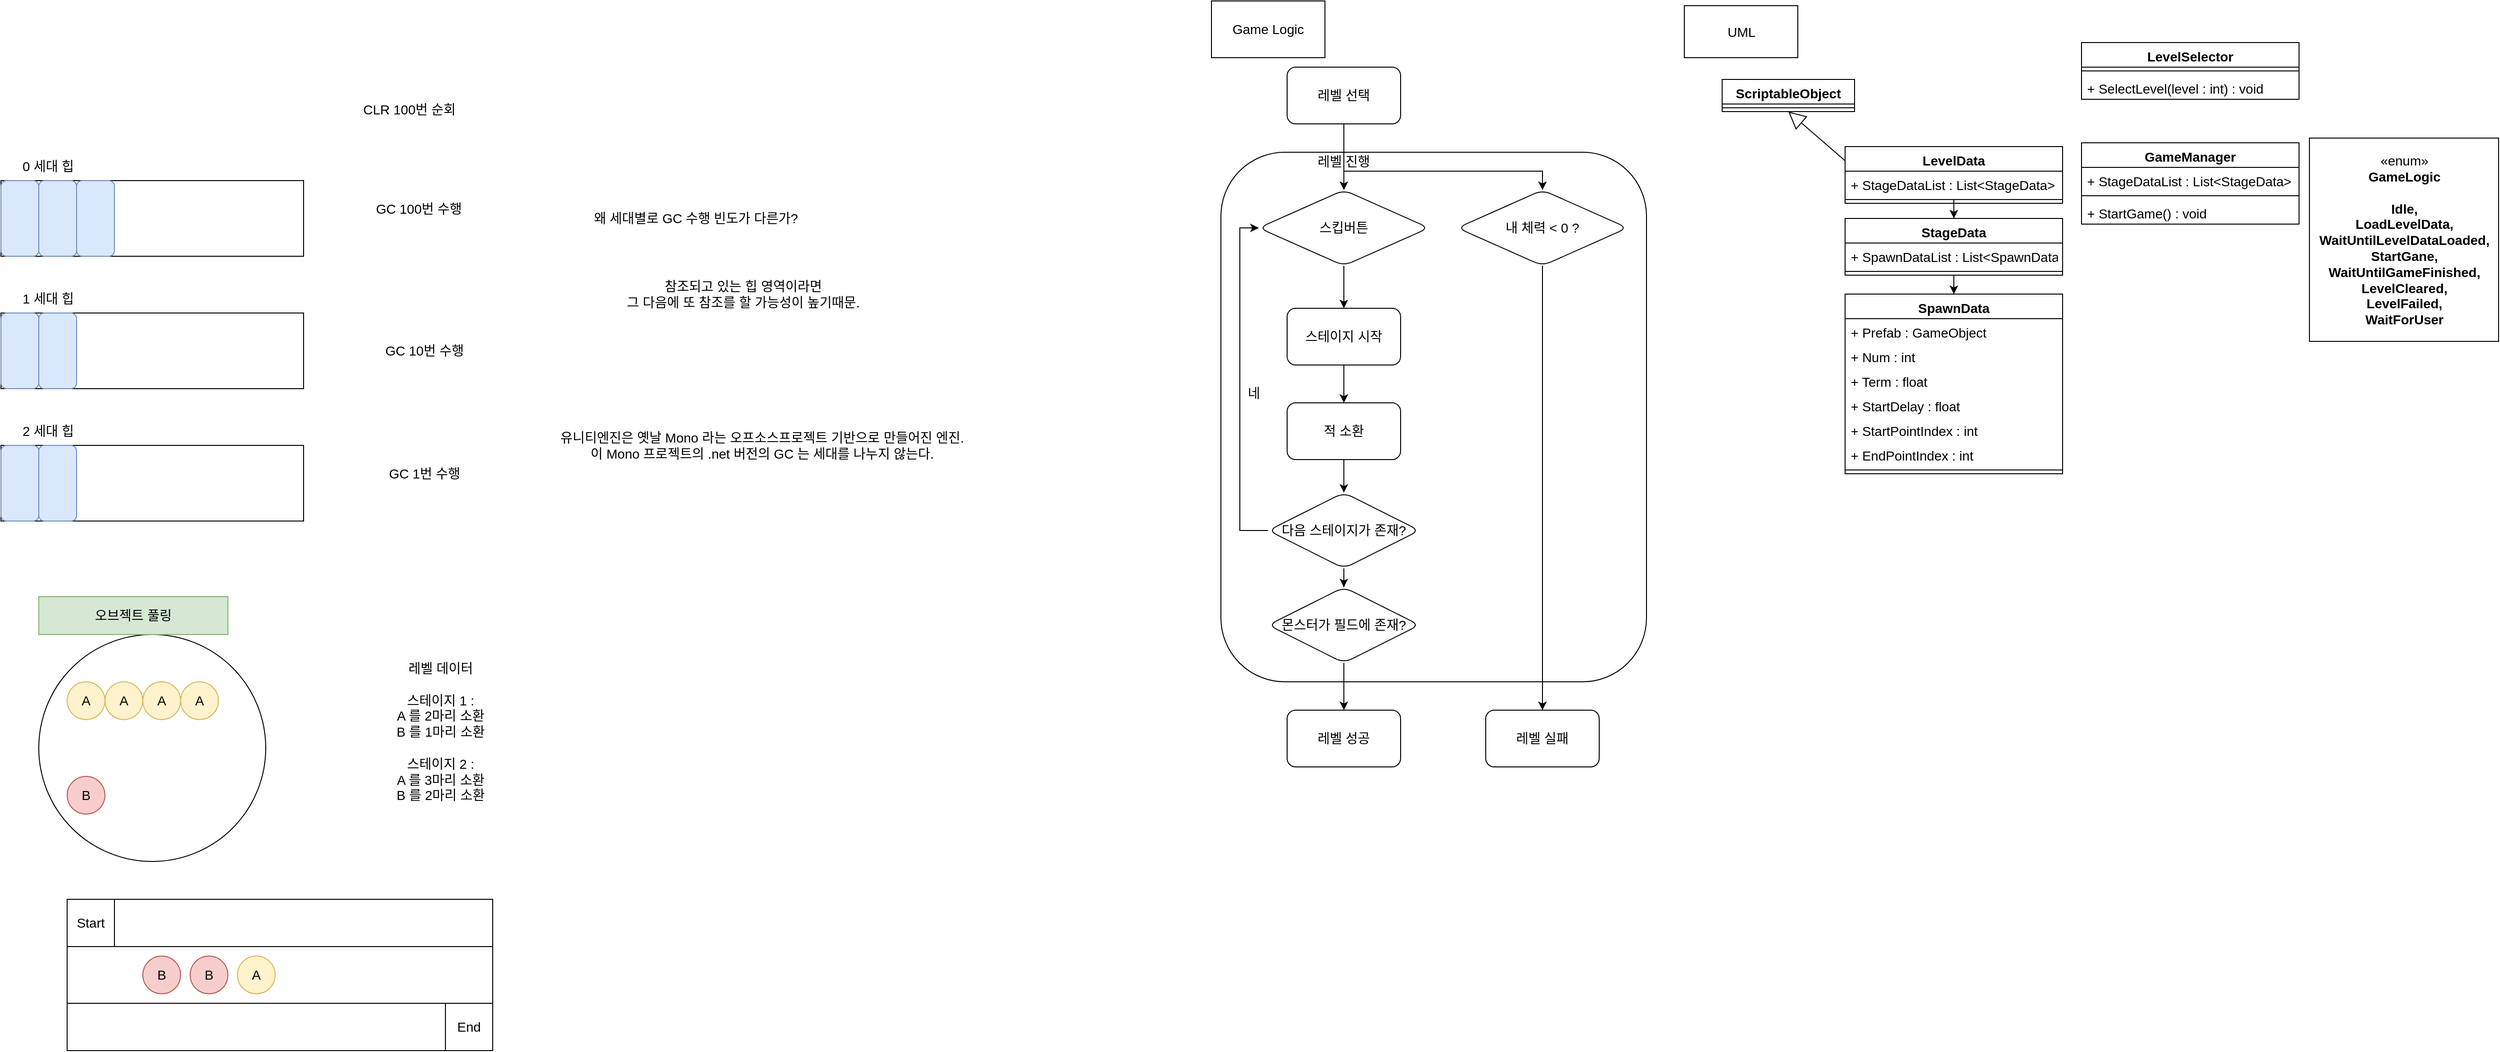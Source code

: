 <mxfile version="20.6.0" type="device"><diagram id="C5RBs43oDa-KdzZeNtuy" name="Page-1"><mxGraphModel dx="1422" dy="794" grid="1" gridSize="10" guides="1" tooltips="1" connect="1" arrows="1" fold="1" page="1" pageScale="1" pageWidth="827" pageHeight="1169" math="0" shadow="0"><root><mxCell id="WIyWlLk6GJQsqaUBKTNV-0"/><mxCell id="WIyWlLk6GJQsqaUBKTNV-1" parent="WIyWlLk6GJQsqaUBKTNV-0"/><mxCell id="pbk6zQCBgPkRRvfDJ1am-59" value="" style="rounded=1;whiteSpace=wrap;html=1;fontSize=14;" vertex="1" parent="WIyWlLk6GJQsqaUBKTNV-1"><mxGeometry x="1330" y="170" width="450" height="560" as="geometry"/></mxCell><mxCell id="pbk6zQCBgPkRRvfDJ1am-41" value="" style="rounded=0;whiteSpace=wrap;html=1;fontSize=14;" vertex="1" parent="WIyWlLk6GJQsqaUBKTNV-1"><mxGeometry x="110" y="960" width="450" height="160" as="geometry"/></mxCell><mxCell id="pbk6zQCBgPkRRvfDJ1am-42" value="Start" style="rounded=0;whiteSpace=wrap;html=1;fontSize=14;" vertex="1" parent="WIyWlLk6GJQsqaUBKTNV-1"><mxGeometry x="110" y="960" width="50" height="50" as="geometry"/></mxCell><mxCell id="pbk6zQCBgPkRRvfDJ1am-43" value="End" style="rounded=0;whiteSpace=wrap;html=1;fontSize=14;" vertex="1" parent="WIyWlLk6GJQsqaUBKTNV-1"><mxGeometry x="510" y="1070" width="50" height="50" as="geometry"/></mxCell><mxCell id="pbk6zQCBgPkRRvfDJ1am-44" value="" style="rounded=0;whiteSpace=wrap;html=1;fontSize=14;" vertex="1" parent="WIyWlLk6GJQsqaUBKTNV-1"><mxGeometry x="110" y="1010" width="450" height="60" as="geometry"/></mxCell><mxCell id="pbk6zQCBgPkRRvfDJ1am-109" style="edgeStyle=orthogonalEdgeStyle;rounded=0;orthogonalLoop=1;jettySize=auto;html=1;fontSize=14;" edge="1" parent="WIyWlLk6GJQsqaUBKTNV-1" source="pbk6zQCBgPkRRvfDJ1am-0" target="pbk6zQCBgPkRRvfDJ1am-90"><mxGeometry relative="1" as="geometry"/></mxCell><mxCell id="pbk6zQCBgPkRRvfDJ1am-0" value="LevelData" style="swimlane;fontStyle=1;align=center;verticalAlign=top;childLayout=stackLayout;horizontal=1;startSize=26;horizontalStack=0;resizeParent=1;resizeParentMax=0;resizeLast=0;collapsible=1;marginBottom=0;fontSize=14;" vertex="1" parent="WIyWlLk6GJQsqaUBKTNV-1"><mxGeometry x="1990" y="164" width="230" height="60" as="geometry"/></mxCell><mxCell id="pbk6zQCBgPkRRvfDJ1am-1" value="+ StageDataList : List&lt;StageData&gt;" style="text;strokeColor=none;fillColor=none;align=left;verticalAlign=top;spacingLeft=4;spacingRight=4;overflow=hidden;rotatable=0;points=[[0,0.5],[1,0.5]];portConstraint=eastwest;fontSize=14;" vertex="1" parent="pbk6zQCBgPkRRvfDJ1am-0"><mxGeometry y="26" width="230" height="26" as="geometry"/></mxCell><mxCell id="pbk6zQCBgPkRRvfDJ1am-2" value="" style="line;strokeWidth=1;fillColor=none;align=left;verticalAlign=middle;spacingTop=-1;spacingLeft=3;spacingRight=3;rotatable=0;labelPosition=right;points=[];portConstraint=eastwest;strokeColor=inherit;" vertex="1" parent="pbk6zQCBgPkRRvfDJ1am-0"><mxGeometry y="52" width="230" height="8" as="geometry"/></mxCell><mxCell id="pbk6zQCBgPkRRvfDJ1am-4" value="" style="rounded=0;whiteSpace=wrap;html=1;fontSize=14;" vertex="1" parent="WIyWlLk6GJQsqaUBKTNV-1"><mxGeometry x="40" y="200" width="320" height="80" as="geometry"/></mxCell><mxCell id="pbk6zQCBgPkRRvfDJ1am-5" value="0 세대 힙" style="text;html=1;strokeColor=none;fillColor=none;align=center;verticalAlign=middle;whiteSpace=wrap;rounded=0;fontSize=14;" vertex="1" parent="WIyWlLk6GJQsqaUBKTNV-1"><mxGeometry x="40" y="170" width="100" height="30" as="geometry"/></mxCell><mxCell id="pbk6zQCBgPkRRvfDJ1am-8" value="" style="rounded=0;whiteSpace=wrap;html=1;fontSize=14;" vertex="1" parent="WIyWlLk6GJQsqaUBKTNV-1"><mxGeometry x="40" y="340" width="320" height="80" as="geometry"/></mxCell><mxCell id="pbk6zQCBgPkRRvfDJ1am-9" value="1 세대 힙" style="text;html=1;strokeColor=none;fillColor=none;align=center;verticalAlign=middle;whiteSpace=wrap;rounded=0;fontSize=14;" vertex="1" parent="WIyWlLk6GJQsqaUBKTNV-1"><mxGeometry x="40" y="310" width="100" height="30" as="geometry"/></mxCell><mxCell id="pbk6zQCBgPkRRvfDJ1am-10" value="" style="rounded=0;whiteSpace=wrap;html=1;fontSize=14;" vertex="1" parent="WIyWlLk6GJQsqaUBKTNV-1"><mxGeometry x="40" y="480" width="320" height="80" as="geometry"/></mxCell><mxCell id="pbk6zQCBgPkRRvfDJ1am-11" value="2 세대 힙" style="text;html=1;strokeColor=none;fillColor=none;align=center;verticalAlign=middle;whiteSpace=wrap;rounded=0;fontSize=14;" vertex="1" parent="WIyWlLk6GJQsqaUBKTNV-1"><mxGeometry x="40" y="450" width="100" height="30" as="geometry"/></mxCell><mxCell id="pbk6zQCBgPkRRvfDJ1am-12" value="" style="rounded=1;whiteSpace=wrap;html=1;fontSize=14;fillColor=#dae8fc;strokeColor=#6c8ebf;" vertex="1" parent="WIyWlLk6GJQsqaUBKTNV-1"><mxGeometry x="40" y="200" width="40" height="80" as="geometry"/></mxCell><mxCell id="pbk6zQCBgPkRRvfDJ1am-14" value="" style="rounded=1;whiteSpace=wrap;html=1;fontSize=14;fillColor=#dae8fc;strokeColor=#6c8ebf;" vertex="1" parent="WIyWlLk6GJQsqaUBKTNV-1"><mxGeometry x="40" y="340" width="40" height="80" as="geometry"/></mxCell><mxCell id="pbk6zQCBgPkRRvfDJ1am-15" value="" style="rounded=1;whiteSpace=wrap;html=1;fontSize=14;fillColor=#dae8fc;strokeColor=#6c8ebf;" vertex="1" parent="WIyWlLk6GJQsqaUBKTNV-1"><mxGeometry x="40" y="480" width="40" height="80" as="geometry"/></mxCell><mxCell id="pbk6zQCBgPkRRvfDJ1am-16" value="" style="rounded=1;whiteSpace=wrap;html=1;fontSize=14;fillColor=#dae8fc;strokeColor=#6c8ebf;" vertex="1" parent="WIyWlLk6GJQsqaUBKTNV-1"><mxGeometry x="80" y="480" width="40" height="80" as="geometry"/></mxCell><mxCell id="pbk6zQCBgPkRRvfDJ1am-17" value="" style="rounded=1;whiteSpace=wrap;html=1;fontSize=14;fillColor=#dae8fc;strokeColor=#6c8ebf;" vertex="1" parent="WIyWlLk6GJQsqaUBKTNV-1"><mxGeometry x="80" y="340" width="40" height="80" as="geometry"/></mxCell><mxCell id="pbk6zQCBgPkRRvfDJ1am-18" value="" style="rounded=1;whiteSpace=wrap;html=1;fontSize=14;fillColor=#dae8fc;strokeColor=#6c8ebf;" vertex="1" parent="WIyWlLk6GJQsqaUBKTNV-1"><mxGeometry x="80" y="200" width="40" height="80" as="geometry"/></mxCell><mxCell id="pbk6zQCBgPkRRvfDJ1am-19" value="" style="rounded=1;whiteSpace=wrap;html=1;fontSize=14;fillColor=#dae8fc;strokeColor=#6c8ebf;" vertex="1" parent="WIyWlLk6GJQsqaUBKTNV-1"><mxGeometry x="120" y="200" width="40" height="80" as="geometry"/></mxCell><mxCell id="pbk6zQCBgPkRRvfDJ1am-20" value="CLR 100번 순회" style="text;html=1;strokeColor=none;fillColor=none;align=center;verticalAlign=middle;whiteSpace=wrap;rounded=0;fontSize=14;" vertex="1" parent="WIyWlLk6GJQsqaUBKTNV-1"><mxGeometry x="414" y="110" width="116" height="30" as="geometry"/></mxCell><mxCell id="pbk6zQCBgPkRRvfDJ1am-21" value="GC 100번 수행" style="text;html=1;strokeColor=none;fillColor=none;align=center;verticalAlign=middle;whiteSpace=wrap;rounded=0;fontSize=14;" vertex="1" parent="WIyWlLk6GJQsqaUBKTNV-1"><mxGeometry x="414" y="210" width="136" height="40" as="geometry"/></mxCell><mxCell id="pbk6zQCBgPkRRvfDJ1am-22" value="GC 10번 수행" style="text;html=1;strokeColor=none;fillColor=none;align=center;verticalAlign=middle;whiteSpace=wrap;rounded=0;fontSize=14;" vertex="1" parent="WIyWlLk6GJQsqaUBKTNV-1"><mxGeometry x="420" y="360" width="136" height="40" as="geometry"/></mxCell><mxCell id="pbk6zQCBgPkRRvfDJ1am-23" value="GC 1번 수행" style="text;html=1;strokeColor=none;fillColor=none;align=center;verticalAlign=middle;whiteSpace=wrap;rounded=0;fontSize=14;" vertex="1" parent="WIyWlLk6GJQsqaUBKTNV-1"><mxGeometry x="420" y="490" width="136" height="40" as="geometry"/></mxCell><mxCell id="pbk6zQCBgPkRRvfDJ1am-24" value="왜 세대별로 GC 수행 빈도가 다른가?" style="text;html=1;strokeColor=none;fillColor=none;align=center;verticalAlign=middle;whiteSpace=wrap;rounded=0;fontSize=14;" vertex="1" parent="WIyWlLk6GJQsqaUBKTNV-1"><mxGeometry x="640" y="220" width="270" height="40" as="geometry"/></mxCell><mxCell id="pbk6zQCBgPkRRvfDJ1am-25" value="참조되고 있는 힙 영역이라면&lt;br&gt;그 다음에 또 참조를 할 가능성이 높기때문." style="text;html=1;strokeColor=none;fillColor=none;align=center;verticalAlign=middle;whiteSpace=wrap;rounded=0;fontSize=14;" vertex="1" parent="WIyWlLk6GJQsqaUBKTNV-1"><mxGeometry x="640" y="290" width="370" height="60" as="geometry"/></mxCell><mxCell id="pbk6zQCBgPkRRvfDJ1am-26" value="유니티엔진은 옛날 Mono 라는 오프소스프로젝트 기반으로 만들어진 엔진.&lt;br&gt;이 Mono 프로젝트의 .net 버전의 GC 는 세대를 나누지 않는다." style="text;html=1;strokeColor=none;fillColor=none;align=center;verticalAlign=middle;whiteSpace=wrap;rounded=0;fontSize=14;" vertex="1" parent="WIyWlLk6GJQsqaUBKTNV-1"><mxGeometry x="580" y="450" width="530" height="60" as="geometry"/></mxCell><mxCell id="pbk6zQCBgPkRRvfDJ1am-27" value="" style="ellipse;whiteSpace=wrap;html=1;aspect=fixed;fontSize=14;" vertex="1" parent="WIyWlLk6GJQsqaUBKTNV-1"><mxGeometry x="80" y="680" width="240" height="240" as="geometry"/></mxCell><mxCell id="pbk6zQCBgPkRRvfDJ1am-28" value="오브젝트 풀링" style="text;html=1;strokeColor=#82b366;fillColor=#d5e8d4;align=center;verticalAlign=middle;whiteSpace=wrap;rounded=0;fontSize=14;" vertex="1" parent="WIyWlLk6GJQsqaUBKTNV-1"><mxGeometry x="80" y="640" width="200" height="40" as="geometry"/></mxCell><mxCell id="pbk6zQCBgPkRRvfDJ1am-29" value="A" style="ellipse;whiteSpace=wrap;html=1;aspect=fixed;fontSize=14;fillColor=#fff2cc;strokeColor=#d6b656;" vertex="1" parent="WIyWlLk6GJQsqaUBKTNV-1"><mxGeometry x="290" y="1020" width="40" height="40" as="geometry"/></mxCell><mxCell id="pbk6zQCBgPkRRvfDJ1am-30" value="레벨 데이터&lt;br&gt;&lt;br&gt;스테이지 1 : &lt;br&gt;A 를 2마리 소환&lt;br&gt;B 를 1마리 소환&lt;br&gt;&lt;br&gt;스테이지 2 :&lt;br&gt;A 를 3마리 소환&lt;br&gt;B 를 2마리 소환" style="text;html=1;strokeColor=none;fillColor=none;align=center;verticalAlign=middle;whiteSpace=wrap;rounded=0;fontSize=14;" vertex="1" parent="WIyWlLk6GJQsqaUBKTNV-1"><mxGeometry x="370" y="670" width="270" height="225" as="geometry"/></mxCell><mxCell id="pbk6zQCBgPkRRvfDJ1am-34" value="A" style="ellipse;whiteSpace=wrap;html=1;aspect=fixed;fontSize=14;fillColor=#fff2cc;strokeColor=#d6b656;" vertex="1" parent="WIyWlLk6GJQsqaUBKTNV-1"><mxGeometry x="230" y="730" width="40" height="40" as="geometry"/></mxCell><mxCell id="pbk6zQCBgPkRRvfDJ1am-35" value="A" style="ellipse;whiteSpace=wrap;html=1;aspect=fixed;fontSize=14;fillColor=#fff2cc;strokeColor=#d6b656;" vertex="1" parent="WIyWlLk6GJQsqaUBKTNV-1"><mxGeometry x="190" y="730" width="40" height="40" as="geometry"/></mxCell><mxCell id="pbk6zQCBgPkRRvfDJ1am-36" value="A" style="ellipse;whiteSpace=wrap;html=1;aspect=fixed;fontSize=14;fillColor=#fff2cc;strokeColor=#d6b656;" vertex="1" parent="WIyWlLk6GJQsqaUBKTNV-1"><mxGeometry x="110" y="730" width="40" height="40" as="geometry"/></mxCell><mxCell id="pbk6zQCBgPkRRvfDJ1am-37" value="A" style="ellipse;whiteSpace=wrap;html=1;aspect=fixed;fontSize=14;fillColor=#fff2cc;strokeColor=#d6b656;" vertex="1" parent="WIyWlLk6GJQsqaUBKTNV-1"><mxGeometry x="150" y="730" width="40" height="40" as="geometry"/></mxCell><mxCell id="pbk6zQCBgPkRRvfDJ1am-38" value="B" style="ellipse;whiteSpace=wrap;html=1;aspect=fixed;fontSize=14;fillColor=#f8cecc;strokeColor=#b85450;" vertex="1" parent="WIyWlLk6GJQsqaUBKTNV-1"><mxGeometry x="190" y="1020" width="40" height="40" as="geometry"/></mxCell><mxCell id="pbk6zQCBgPkRRvfDJ1am-39" value="B" style="ellipse;whiteSpace=wrap;html=1;aspect=fixed;fontSize=14;fillColor=#f8cecc;strokeColor=#b85450;" vertex="1" parent="WIyWlLk6GJQsqaUBKTNV-1"><mxGeometry x="240" y="1020" width="40" height="40" as="geometry"/></mxCell><mxCell id="pbk6zQCBgPkRRvfDJ1am-40" value="B" style="ellipse;whiteSpace=wrap;html=1;aspect=fixed;fontSize=14;fillColor=#f8cecc;strokeColor=#b85450;" vertex="1" parent="WIyWlLk6GJQsqaUBKTNV-1"><mxGeometry x="110" y="830" width="40" height="40" as="geometry"/></mxCell><mxCell id="pbk6zQCBgPkRRvfDJ1am-66" style="edgeStyle=orthogonalEdgeStyle;rounded=0;orthogonalLoop=1;jettySize=auto;html=1;fontSize=14;" edge="1" parent="WIyWlLk6GJQsqaUBKTNV-1" source="pbk6zQCBgPkRRvfDJ1am-47" target="pbk6zQCBgPkRRvfDJ1am-51"><mxGeometry relative="1" as="geometry"/></mxCell><mxCell id="pbk6zQCBgPkRRvfDJ1am-77" style="edgeStyle=orthogonalEdgeStyle;rounded=0;orthogonalLoop=1;jettySize=auto;html=1;fontSize=14;" edge="1" parent="WIyWlLk6GJQsqaUBKTNV-1" source="pbk6zQCBgPkRRvfDJ1am-47" target="pbk6zQCBgPkRRvfDJ1am-75"><mxGeometry relative="1" as="geometry"><Array as="points"><mxPoint x="1460" y="190"/><mxPoint x="1670" y="190"/></Array></mxGeometry></mxCell><mxCell id="pbk6zQCBgPkRRvfDJ1am-47" value="레벨 선택" style="rounded=1;whiteSpace=wrap;html=1;fontSize=14;" vertex="1" parent="WIyWlLk6GJQsqaUBKTNV-1"><mxGeometry x="1400" y="80" width="120" height="60" as="geometry"/></mxCell><mxCell id="pbk6zQCBgPkRRvfDJ1am-48" value="Game Logic" style="rounded=0;whiteSpace=wrap;html=1;fontSize=14;" vertex="1" parent="WIyWlLk6GJQsqaUBKTNV-1"><mxGeometry x="1320" y="10" width="120" height="60" as="geometry"/></mxCell><mxCell id="pbk6zQCBgPkRRvfDJ1am-67" style="edgeStyle=orthogonalEdgeStyle;rounded=0;orthogonalLoop=1;jettySize=auto;html=1;fontSize=14;" edge="1" parent="WIyWlLk6GJQsqaUBKTNV-1" source="pbk6zQCBgPkRRvfDJ1am-51" target="pbk6zQCBgPkRRvfDJ1am-53"><mxGeometry relative="1" as="geometry"/></mxCell><mxCell id="pbk6zQCBgPkRRvfDJ1am-51" value="스킵버튼" style="rhombus;whiteSpace=wrap;html=1;fontSize=14;rounded=1;" vertex="1" parent="WIyWlLk6GJQsqaUBKTNV-1"><mxGeometry x="1370" y="210" width="180" height="80" as="geometry"/></mxCell><mxCell id="pbk6zQCBgPkRRvfDJ1am-56" value="" style="edgeStyle=orthogonalEdgeStyle;rounded=0;orthogonalLoop=1;jettySize=auto;html=1;fontSize=14;" edge="1" parent="WIyWlLk6GJQsqaUBKTNV-1" source="pbk6zQCBgPkRRvfDJ1am-53" target="pbk6zQCBgPkRRvfDJ1am-55"><mxGeometry relative="1" as="geometry"/></mxCell><mxCell id="pbk6zQCBgPkRRvfDJ1am-53" value="스테이지 시작" style="whiteSpace=wrap;html=1;fontSize=14;rounded=1;" vertex="1" parent="WIyWlLk6GJQsqaUBKTNV-1"><mxGeometry x="1400" y="335" width="120" height="60" as="geometry"/></mxCell><mxCell id="pbk6zQCBgPkRRvfDJ1am-65" value="" style="edgeStyle=orthogonalEdgeStyle;rounded=0;orthogonalLoop=1;jettySize=auto;html=1;fontSize=14;" edge="1" parent="WIyWlLk6GJQsqaUBKTNV-1" source="pbk6zQCBgPkRRvfDJ1am-55"><mxGeometry relative="1" as="geometry"><mxPoint x="1460" y="530" as="targetPoint"/></mxGeometry></mxCell><mxCell id="pbk6zQCBgPkRRvfDJ1am-55" value="적 소환" style="whiteSpace=wrap;html=1;fontSize=14;rounded=1;" vertex="1" parent="WIyWlLk6GJQsqaUBKTNV-1"><mxGeometry x="1400" y="435" width="120" height="60" as="geometry"/></mxCell><mxCell id="pbk6zQCBgPkRRvfDJ1am-68" style="edgeStyle=orthogonalEdgeStyle;rounded=0;orthogonalLoop=1;jettySize=auto;html=1;entryX=0;entryY=0.5;entryDx=0;entryDy=0;fontSize=14;" edge="1" parent="WIyWlLk6GJQsqaUBKTNV-1" source="pbk6zQCBgPkRRvfDJ1am-57" target="pbk6zQCBgPkRRvfDJ1am-51"><mxGeometry relative="1" as="geometry"><Array as="points"><mxPoint x="1350" y="570"/><mxPoint x="1350" y="250"/></Array></mxGeometry></mxCell><mxCell id="pbk6zQCBgPkRRvfDJ1am-71" value="" style="edgeStyle=orthogonalEdgeStyle;rounded=0;orthogonalLoop=1;jettySize=auto;html=1;fontSize=14;" edge="1" parent="WIyWlLk6GJQsqaUBKTNV-1" source="pbk6zQCBgPkRRvfDJ1am-57" target="pbk6zQCBgPkRRvfDJ1am-70"><mxGeometry relative="1" as="geometry"/></mxCell><mxCell id="pbk6zQCBgPkRRvfDJ1am-57" value="다음 스테이지가 존재?" style="rhombus;whiteSpace=wrap;html=1;fontSize=14;rounded=1;" vertex="1" parent="WIyWlLk6GJQsqaUBKTNV-1"><mxGeometry x="1380" y="530" width="160" height="80" as="geometry"/></mxCell><mxCell id="pbk6zQCBgPkRRvfDJ1am-62" value="레벨 진행" style="text;html=1;strokeColor=none;fillColor=none;align=center;verticalAlign=middle;whiteSpace=wrap;rounded=0;fontSize=14;" vertex="1" parent="WIyWlLk6GJQsqaUBKTNV-1"><mxGeometry x="1420" y="170" width="80" height="20" as="geometry"/></mxCell><mxCell id="pbk6zQCBgPkRRvfDJ1am-69" value="네" style="text;html=1;strokeColor=none;fillColor=none;align=center;verticalAlign=middle;whiteSpace=wrap;rounded=0;fontSize=14;" vertex="1" parent="WIyWlLk6GJQsqaUBKTNV-1"><mxGeometry x="1350" y="410" width="30" height="30" as="geometry"/></mxCell><mxCell id="pbk6zQCBgPkRRvfDJ1am-74" style="edgeStyle=orthogonalEdgeStyle;rounded=0;orthogonalLoop=1;jettySize=auto;html=1;fontSize=14;" edge="1" parent="WIyWlLk6GJQsqaUBKTNV-1" source="pbk6zQCBgPkRRvfDJ1am-70" target="pbk6zQCBgPkRRvfDJ1am-73"><mxGeometry relative="1" as="geometry"/></mxCell><mxCell id="pbk6zQCBgPkRRvfDJ1am-70" value="몬스터가 필드에 존재?" style="rhombus;whiteSpace=wrap;html=1;fontSize=14;rounded=1;" vertex="1" parent="WIyWlLk6GJQsqaUBKTNV-1"><mxGeometry x="1380" y="630" width="160" height="80" as="geometry"/></mxCell><mxCell id="pbk6zQCBgPkRRvfDJ1am-73" value="레벨 성공" style="rounded=1;whiteSpace=wrap;html=1;fontSize=14;" vertex="1" parent="WIyWlLk6GJQsqaUBKTNV-1"><mxGeometry x="1400" y="760" width="120" height="60" as="geometry"/></mxCell><mxCell id="pbk6zQCBgPkRRvfDJ1am-79" style="edgeStyle=orthogonalEdgeStyle;rounded=0;orthogonalLoop=1;jettySize=auto;html=1;entryX=0.5;entryY=0;entryDx=0;entryDy=0;fontSize=14;" edge="1" parent="WIyWlLk6GJQsqaUBKTNV-1" source="pbk6zQCBgPkRRvfDJ1am-75" target="pbk6zQCBgPkRRvfDJ1am-78"><mxGeometry relative="1" as="geometry"/></mxCell><mxCell id="pbk6zQCBgPkRRvfDJ1am-75" value="내 체력 &amp;lt; 0 ?" style="rhombus;whiteSpace=wrap;html=1;fontSize=14;rounded=1;" vertex="1" parent="WIyWlLk6GJQsqaUBKTNV-1"><mxGeometry x="1580" y="210" width="180" height="80" as="geometry"/></mxCell><mxCell id="pbk6zQCBgPkRRvfDJ1am-78" value="레벨 실패" style="rounded=1;whiteSpace=wrap;html=1;fontSize=14;" vertex="1" parent="WIyWlLk6GJQsqaUBKTNV-1"><mxGeometry x="1610" y="760" width="120" height="60" as="geometry"/></mxCell><mxCell id="pbk6zQCBgPkRRvfDJ1am-80" value="UML" style="html=1;fontSize=14;" vertex="1" parent="WIyWlLk6GJQsqaUBKTNV-1"><mxGeometry x="1820" y="15" width="120" height="55" as="geometry"/></mxCell><mxCell id="pbk6zQCBgPkRRvfDJ1am-82" value="SpawnData" style="swimlane;fontStyle=1;align=center;verticalAlign=top;childLayout=stackLayout;horizontal=1;startSize=26;horizontalStack=0;resizeParent=1;resizeParentMax=0;resizeLast=0;collapsible=1;marginBottom=0;fontSize=14;" vertex="1" parent="WIyWlLk6GJQsqaUBKTNV-1"><mxGeometry x="1990" y="320" width="230" height="190" as="geometry"/></mxCell><mxCell id="pbk6zQCBgPkRRvfDJ1am-83" value="+ Prefab : GameObject" style="text;strokeColor=none;fillColor=none;align=left;verticalAlign=top;spacingLeft=4;spacingRight=4;overflow=hidden;rotatable=0;points=[[0,0.5],[1,0.5]];portConstraint=eastwest;fontSize=14;" vertex="1" parent="pbk6zQCBgPkRRvfDJ1am-82"><mxGeometry y="26" width="230" height="26" as="geometry"/></mxCell><mxCell id="pbk6zQCBgPkRRvfDJ1am-85" value="+ Num : int" style="text;strokeColor=none;fillColor=none;align=left;verticalAlign=top;spacingLeft=4;spacingRight=4;overflow=hidden;rotatable=0;points=[[0,0.5],[1,0.5]];portConstraint=eastwest;fontSize=14;" vertex="1" parent="pbk6zQCBgPkRRvfDJ1am-82"><mxGeometry y="52" width="230" height="26" as="geometry"/></mxCell><mxCell id="pbk6zQCBgPkRRvfDJ1am-86" value="+ Term : float" style="text;strokeColor=none;fillColor=none;align=left;verticalAlign=top;spacingLeft=4;spacingRight=4;overflow=hidden;rotatable=0;points=[[0,0.5],[1,0.5]];portConstraint=eastwest;fontSize=14;" vertex="1" parent="pbk6zQCBgPkRRvfDJ1am-82"><mxGeometry y="78" width="230" height="26" as="geometry"/></mxCell><mxCell id="pbk6zQCBgPkRRvfDJ1am-87" value="+ StartDelay : float" style="text;strokeColor=none;fillColor=none;align=left;verticalAlign=top;spacingLeft=4;spacingRight=4;overflow=hidden;rotatable=0;points=[[0,0.5],[1,0.5]];portConstraint=eastwest;fontSize=14;" vertex="1" parent="pbk6zQCBgPkRRvfDJ1am-82"><mxGeometry y="104" width="230" height="26" as="geometry"/></mxCell><mxCell id="pbk6zQCBgPkRRvfDJ1am-88" value="+ StartPointIndex : int" style="text;strokeColor=none;fillColor=none;align=left;verticalAlign=top;spacingLeft=4;spacingRight=4;overflow=hidden;rotatable=0;points=[[0,0.5],[1,0.5]];portConstraint=eastwest;fontSize=14;" vertex="1" parent="pbk6zQCBgPkRRvfDJ1am-82"><mxGeometry y="130" width="230" height="26" as="geometry"/></mxCell><mxCell id="pbk6zQCBgPkRRvfDJ1am-89" value="+ EndPointIndex : int" style="text;strokeColor=none;fillColor=none;align=left;verticalAlign=top;spacingLeft=4;spacingRight=4;overflow=hidden;rotatable=0;points=[[0,0.5],[1,0.5]];portConstraint=eastwest;fontSize=14;" vertex="1" parent="pbk6zQCBgPkRRvfDJ1am-82"><mxGeometry y="156" width="230" height="26" as="geometry"/></mxCell><mxCell id="pbk6zQCBgPkRRvfDJ1am-84" value="" style="line;strokeWidth=1;fillColor=none;align=left;verticalAlign=middle;spacingTop=-1;spacingLeft=3;spacingRight=3;rotatable=0;labelPosition=right;points=[];portConstraint=eastwest;strokeColor=inherit;" vertex="1" parent="pbk6zQCBgPkRRvfDJ1am-82"><mxGeometry y="182" width="230" height="8" as="geometry"/></mxCell><mxCell id="pbk6zQCBgPkRRvfDJ1am-110" style="edgeStyle=orthogonalEdgeStyle;rounded=0;orthogonalLoop=1;jettySize=auto;html=1;entryX=0.5;entryY=0;entryDx=0;entryDy=0;fontSize=14;" edge="1" parent="WIyWlLk6GJQsqaUBKTNV-1" source="pbk6zQCBgPkRRvfDJ1am-90" target="pbk6zQCBgPkRRvfDJ1am-82"><mxGeometry relative="1" as="geometry"/></mxCell><mxCell id="pbk6zQCBgPkRRvfDJ1am-90" value="StageData" style="swimlane;fontStyle=1;align=center;verticalAlign=top;childLayout=stackLayout;horizontal=1;startSize=26;horizontalStack=0;resizeParent=1;resizeParentMax=0;resizeLast=0;collapsible=1;marginBottom=0;fontSize=14;" vertex="1" parent="WIyWlLk6GJQsqaUBKTNV-1"><mxGeometry x="1990" y="240" width="230" height="60" as="geometry"/></mxCell><mxCell id="pbk6zQCBgPkRRvfDJ1am-91" value="+ SpawnDataList : List&lt;SpawnData&gt;" style="text;strokeColor=none;fillColor=none;align=left;verticalAlign=top;spacingLeft=4;spacingRight=4;overflow=hidden;rotatable=0;points=[[0,0.5],[1,0.5]];portConstraint=eastwest;fontSize=14;" vertex="1" parent="pbk6zQCBgPkRRvfDJ1am-90"><mxGeometry y="26" width="230" height="26" as="geometry"/></mxCell><mxCell id="pbk6zQCBgPkRRvfDJ1am-92" value="" style="line;strokeWidth=1;fillColor=none;align=left;verticalAlign=middle;spacingTop=-1;spacingLeft=3;spacingRight=3;rotatable=0;labelPosition=right;points=[];portConstraint=eastwest;strokeColor=inherit;" vertex="1" parent="pbk6zQCBgPkRRvfDJ1am-90"><mxGeometry y="52" width="230" height="8" as="geometry"/></mxCell><mxCell id="pbk6zQCBgPkRRvfDJ1am-93" value="GameManager" style="swimlane;fontStyle=1;align=center;verticalAlign=top;childLayout=stackLayout;horizontal=1;startSize=26;horizontalStack=0;resizeParent=1;resizeParentMax=0;resizeLast=0;collapsible=1;marginBottom=0;fontSize=14;" vertex="1" parent="WIyWlLk6GJQsqaUBKTNV-1"><mxGeometry x="2240" y="160" width="230" height="86" as="geometry"/></mxCell><mxCell id="pbk6zQCBgPkRRvfDJ1am-94" value="+ StageDataList : List&lt;StageData&gt;" style="text;strokeColor=none;fillColor=none;align=left;verticalAlign=top;spacingLeft=4;spacingRight=4;overflow=hidden;rotatable=0;points=[[0,0.5],[1,0.5]];portConstraint=eastwest;fontSize=14;" vertex="1" parent="pbk6zQCBgPkRRvfDJ1am-93"><mxGeometry y="26" width="230" height="26" as="geometry"/></mxCell><mxCell id="pbk6zQCBgPkRRvfDJ1am-95" value="" style="line;strokeWidth=1;fillColor=none;align=left;verticalAlign=middle;spacingTop=-1;spacingLeft=3;spacingRight=3;rotatable=0;labelPosition=right;points=[];portConstraint=eastwest;strokeColor=inherit;" vertex="1" parent="pbk6zQCBgPkRRvfDJ1am-93"><mxGeometry y="52" width="230" height="8" as="geometry"/></mxCell><mxCell id="pbk6zQCBgPkRRvfDJ1am-101" value="+ StartGame() : void" style="text;strokeColor=none;fillColor=none;align=left;verticalAlign=top;spacingLeft=4;spacingRight=4;overflow=hidden;rotatable=0;points=[[0,0.5],[1,0.5]];portConstraint=eastwest;fontSize=14;" vertex="1" parent="pbk6zQCBgPkRRvfDJ1am-93"><mxGeometry y="60" width="230" height="26" as="geometry"/></mxCell><mxCell id="pbk6zQCBgPkRRvfDJ1am-96" value="LevelSelector" style="swimlane;fontStyle=1;align=center;verticalAlign=top;childLayout=stackLayout;horizontal=1;startSize=26;horizontalStack=0;resizeParent=1;resizeParentMax=0;resizeLast=0;collapsible=1;marginBottom=0;fontSize=14;" vertex="1" parent="WIyWlLk6GJQsqaUBKTNV-1"><mxGeometry x="2240" y="54" width="230" height="60" as="geometry"/></mxCell><mxCell id="pbk6zQCBgPkRRvfDJ1am-98" value="" style="line;strokeWidth=1;fillColor=none;align=left;verticalAlign=middle;spacingTop=-1;spacingLeft=3;spacingRight=3;rotatable=0;labelPosition=right;points=[];portConstraint=eastwest;strokeColor=inherit;" vertex="1" parent="pbk6zQCBgPkRRvfDJ1am-96"><mxGeometry y="26" width="230" height="8" as="geometry"/></mxCell><mxCell id="pbk6zQCBgPkRRvfDJ1am-97" value="+ SelectLevel(level : int) : void" style="text;strokeColor=none;fillColor=none;align=left;verticalAlign=top;spacingLeft=4;spacingRight=4;overflow=hidden;rotatable=0;points=[[0,0.5],[1,0.5]];portConstraint=eastwest;fontSize=14;" vertex="1" parent="pbk6zQCBgPkRRvfDJ1am-96"><mxGeometry y="34" width="230" height="26" as="geometry"/></mxCell><mxCell id="pbk6zQCBgPkRRvfDJ1am-100" value="«enum»&lt;br&gt;&lt;b&gt;GameLogic&lt;br&gt;&lt;br&gt;Idle,&lt;br&gt;LoadLevelData,&lt;br&gt;WaitUntilLevelDataLoaded,&lt;br&gt;StartGane,&lt;br&gt;WaitUntilGameFinished,&lt;br&gt;LevelCleared,&lt;br&gt;LevelFailed,&lt;br&gt;WaitForUser&lt;br&gt;&lt;/b&gt;" style="html=1;fontSize=14;" vertex="1" parent="WIyWlLk6GJQsqaUBKTNV-1"><mxGeometry x="2481" y="155" width="200" height="215" as="geometry"/></mxCell><mxCell id="pbk6zQCBgPkRRvfDJ1am-102" value="ScriptableObject" style="swimlane;fontStyle=1;align=center;verticalAlign=top;childLayout=stackLayout;horizontal=1;startSize=26;horizontalStack=0;resizeParent=1;resizeParentMax=0;resizeLast=0;collapsible=1;marginBottom=0;fontSize=14;" vertex="1" parent="WIyWlLk6GJQsqaUBKTNV-1"><mxGeometry x="1860" y="93" width="140" height="34" as="geometry"/></mxCell><mxCell id="pbk6zQCBgPkRRvfDJ1am-104" value="" style="line;strokeWidth=1;fillColor=none;align=left;verticalAlign=middle;spacingTop=-1;spacingLeft=3;spacingRight=3;rotatable=0;labelPosition=right;points=[];portConstraint=eastwest;strokeColor=inherit;" vertex="1" parent="pbk6zQCBgPkRRvfDJ1am-102"><mxGeometry y="26" width="140" height="8" as="geometry"/></mxCell><mxCell id="pbk6zQCBgPkRRvfDJ1am-107" value="" style="endArrow=block;endSize=16;endFill=0;html=1;rounded=0;fontSize=14;entryX=0.5;entryY=1;entryDx=0;entryDy=0;exitX=0;exitY=0.25;exitDx=0;exitDy=0;" edge="1" parent="WIyWlLk6GJQsqaUBKTNV-1" source="pbk6zQCBgPkRRvfDJ1am-0" target="pbk6zQCBgPkRRvfDJ1am-102"><mxGeometry width="160" relative="1" as="geometry"><mxPoint x="2210" y="390" as="sourcePoint"/><mxPoint x="2370" y="390" as="targetPoint"/></mxGeometry></mxCell></root></mxGraphModel></diagram></mxfile>